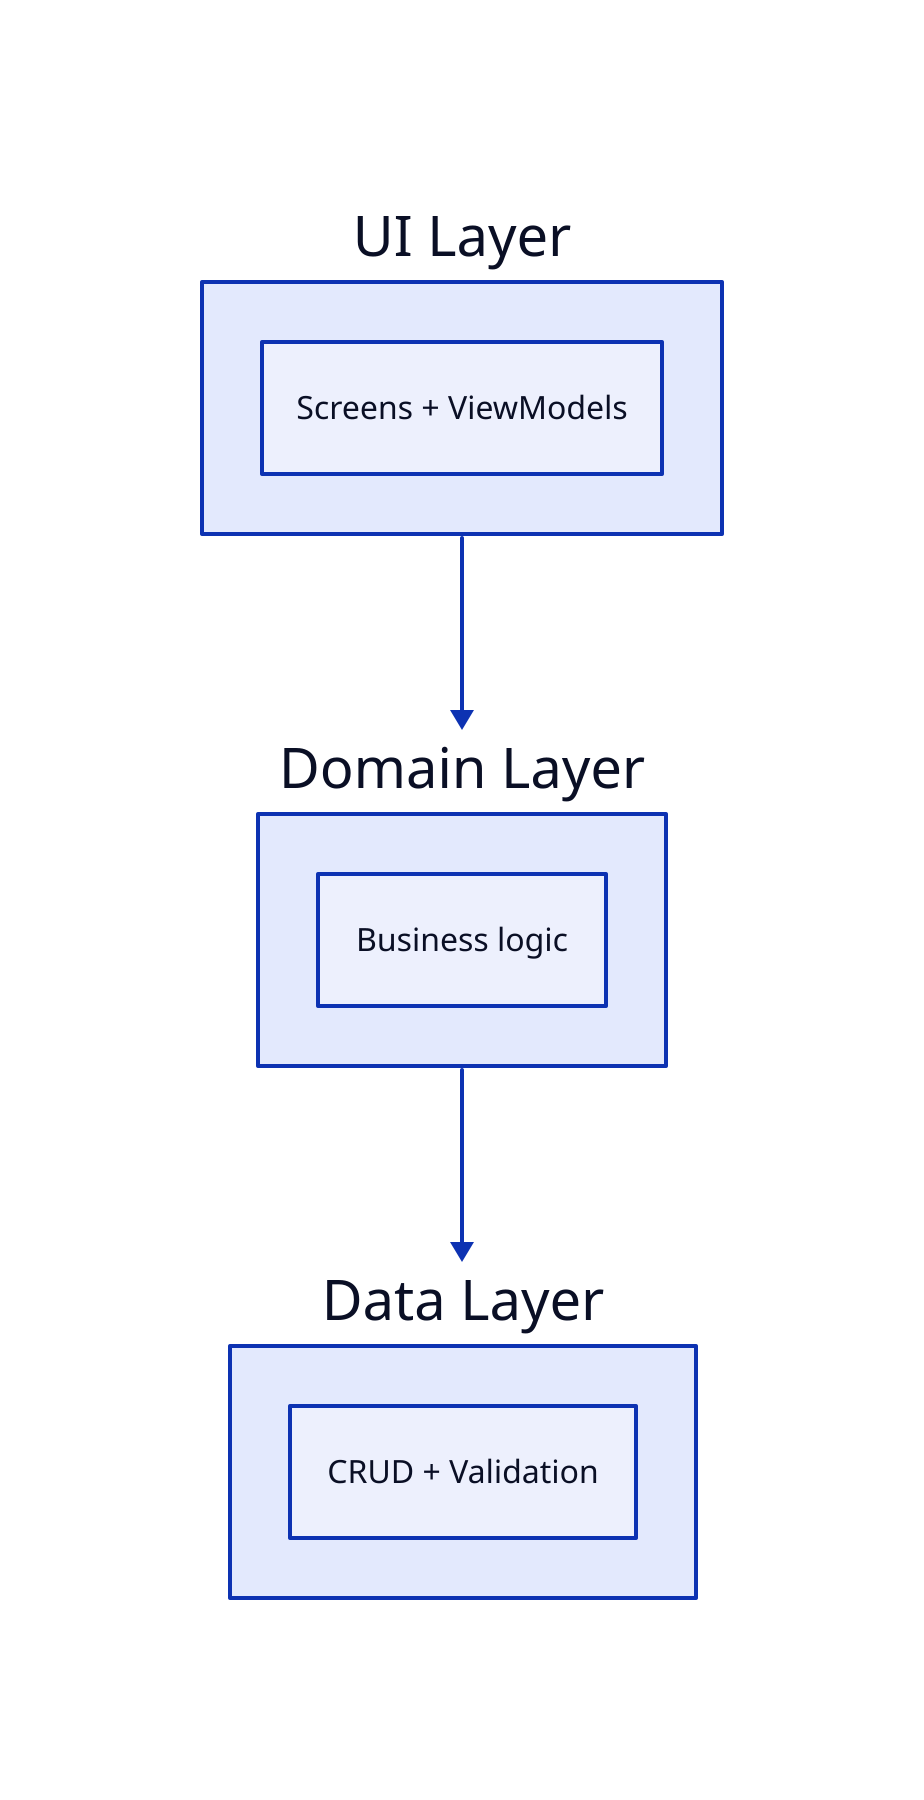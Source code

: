 data: "Data Layer" {
  "CRUD + Validation"
}
domain: "Domain Layer" {
  "Business logic"
}
ui: "UI Layer" {
    "Screens + ViewModels"
}

ui -> domain -> data
